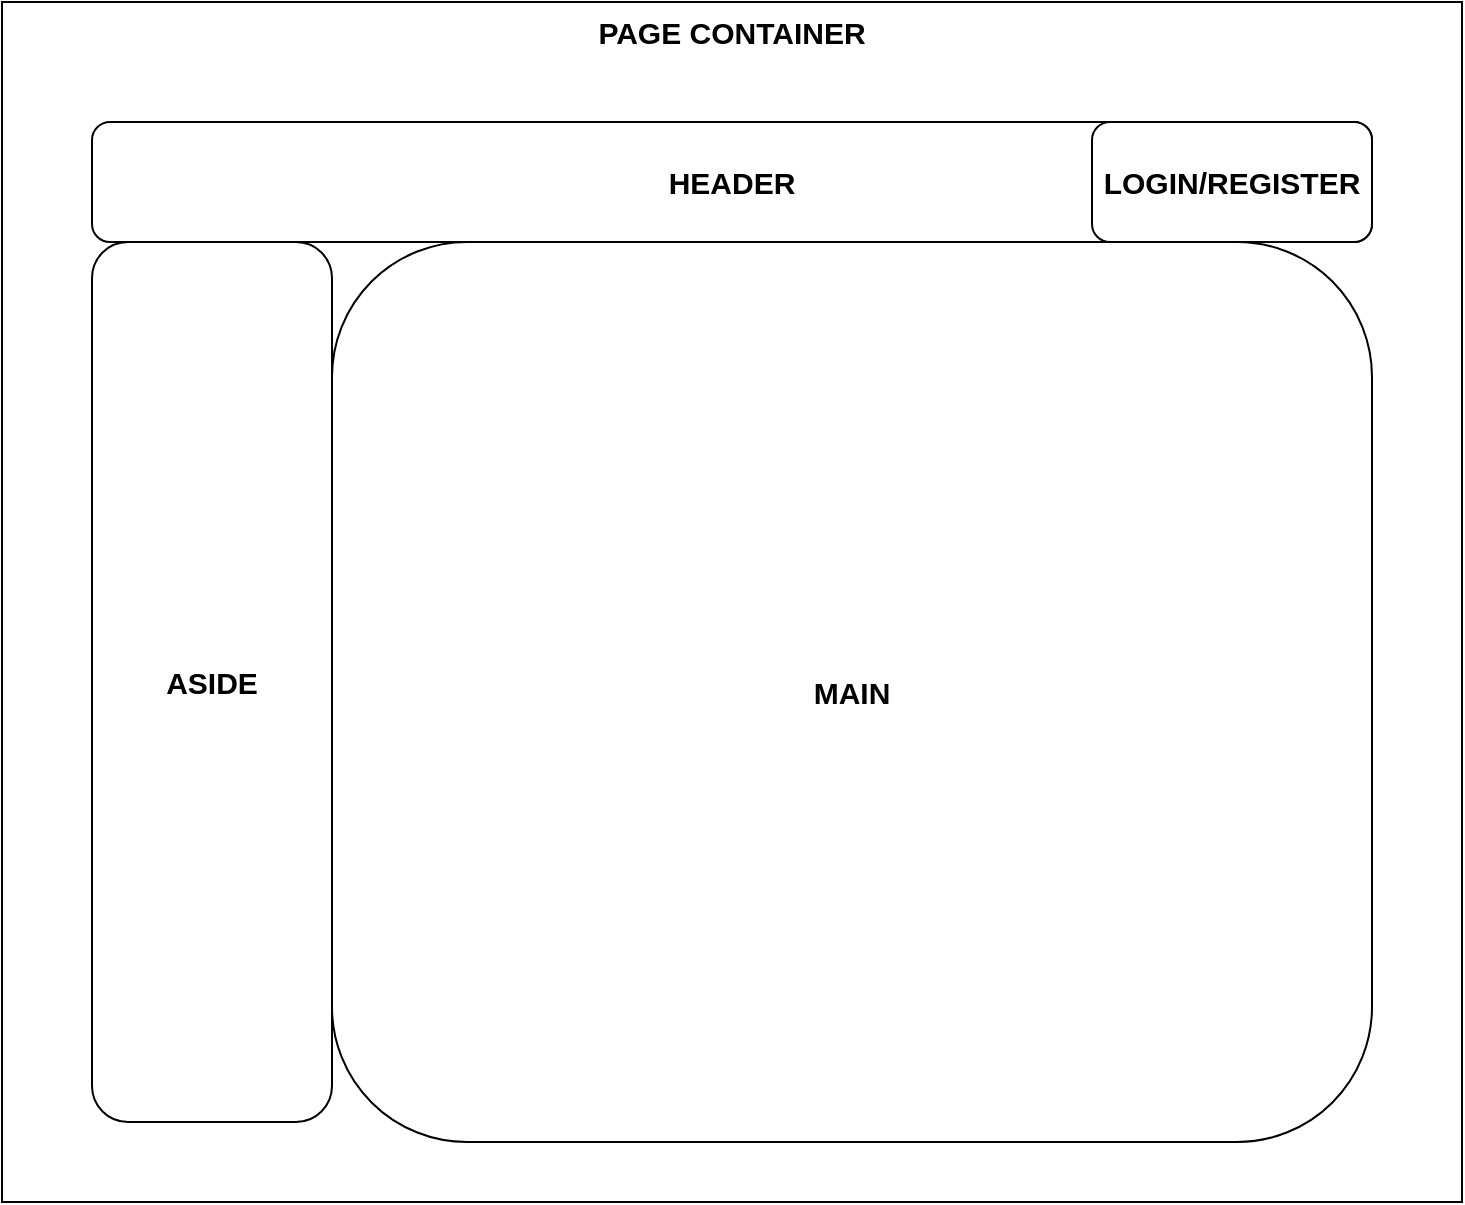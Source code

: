 <mxfile version="20.8.1" type="device"><diagram id="Uqv8Y8_X1NVaqXRwBsbk" name="Page-1"><mxGraphModel dx="1050" dy="585" grid="1" gridSize="10" guides="1" tooltips="1" connect="1" arrows="1" fold="1" page="1" pageScale="1" pageWidth="850" pageHeight="1100" math="0" shadow="0"><root><mxCell id="0"/><mxCell id="1" parent="0"/><mxCell id="F-v9QL5NrHbwQq5JQ0rc-7" value="PAGE CONTAINER" style="rounded=0;whiteSpace=wrap;html=1;verticalAlign=top;fontSize=15;fontStyle=1" vertex="1" parent="1"><mxGeometry x="60" y="30" width="730" height="600" as="geometry"/></mxCell><mxCell id="F-v9QL5NrHbwQq5JQ0rc-1" value="HEADER" style="rounded=1;whiteSpace=wrap;html=1;fontSize=15;fontStyle=1" vertex="1" parent="1"><mxGeometry x="105" y="90" width="640" height="60" as="geometry"/></mxCell><mxCell id="F-v9QL5NrHbwQq5JQ0rc-4" value="ASIDE" style="rounded=1;whiteSpace=wrap;html=1;fontSize=15;fontStyle=1" vertex="1" parent="1"><mxGeometry x="105" y="150" width="120" height="440" as="geometry"/></mxCell><mxCell id="F-v9QL5NrHbwQq5JQ0rc-5" value="MAIN" style="rounded=1;whiteSpace=wrap;html=1;fontSize=15;fontStyle=1" vertex="1" parent="1"><mxGeometry x="225" y="150" width="520" height="450" as="geometry"/></mxCell><mxCell id="F-v9QL5NrHbwQq5JQ0rc-6" value="LOGIN/REGISTER" style="rounded=1;whiteSpace=wrap;html=1;fontSize=15;fontStyle=1" vertex="1" parent="1"><mxGeometry x="605" y="90" width="140" height="60" as="geometry"/></mxCell></root></mxGraphModel></diagram></mxfile>